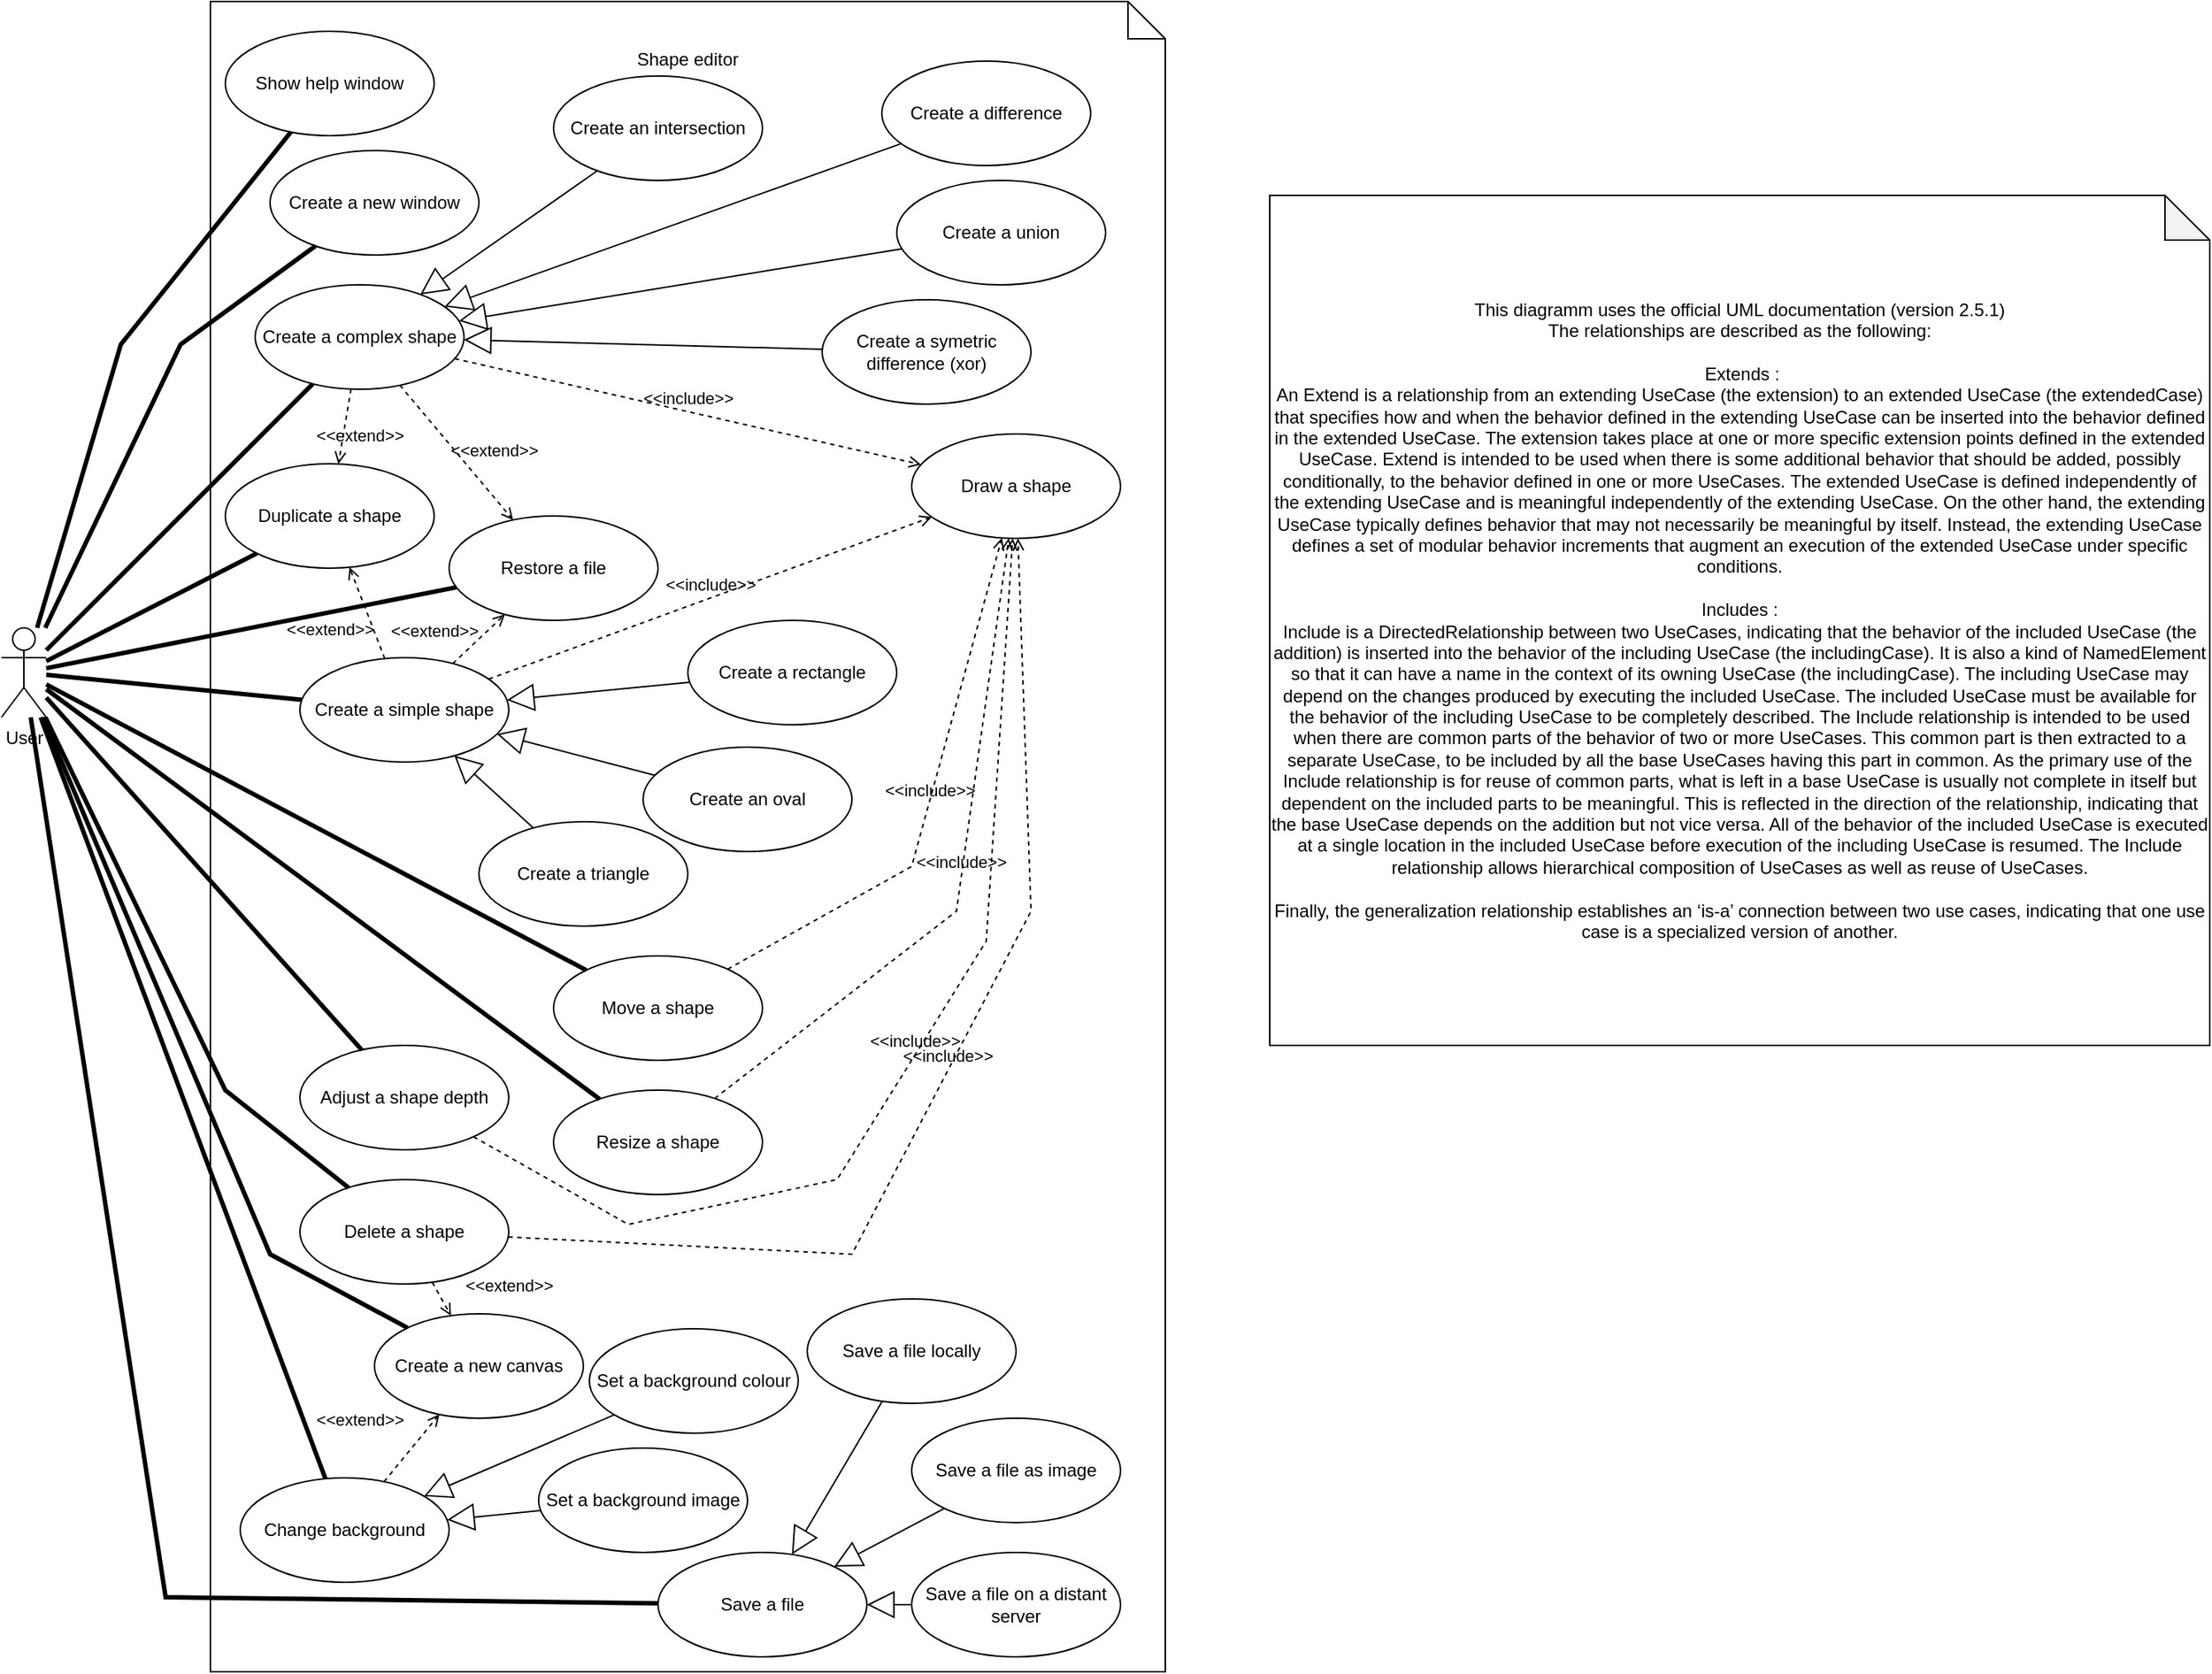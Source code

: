 <mxfile version="24.2.5" type="device">
  <diagram name="Page-1" id="GmKOVnu1HUBhw32VolcF">
    <mxGraphModel dx="3316" dy="1736" grid="1" gridSize="10" guides="1" tooltips="1" connect="1" arrows="1" fold="1" page="1" pageScale="1" pageWidth="827" pageHeight="1169" math="0" shadow="0">
      <root>
        <mxCell id="0" />
        <mxCell id="1" parent="0" />
        <mxCell id="gjoIWEntqids-umup4c_-11" value="Shape editor" style="shape=note2;boundedLbl=1;whiteSpace=wrap;html=1;size=25;verticalAlign=top;align=center;" parent="1" vertex="1">
          <mxGeometry x="160" y="10" width="640" height="1120" as="geometry" />
        </mxCell>
        <mxCell id="gjoIWEntqids-umup4c_-12" value="Create a simple shape" style="ellipse;whiteSpace=wrap;html=1;" parent="1" vertex="1">
          <mxGeometry x="220" y="450" width="140" height="70" as="geometry" />
        </mxCell>
        <mxCell id="gjoIWEntqids-umup4c_-13" value="Create a rectangle" style="ellipse;whiteSpace=wrap;html=1;" parent="1" vertex="1">
          <mxGeometry x="480" y="425" width="140" height="70" as="geometry" />
        </mxCell>
        <mxCell id="gjoIWEntqids-umup4c_-16" value="Move&amp;nbsp;a shape" style="ellipse;whiteSpace=wrap;html=1;" parent="1" vertex="1">
          <mxGeometry x="390" y="650" width="140" height="70" as="geometry" />
        </mxCell>
        <mxCell id="gjoIWEntqids-umup4c_-17" value="Resize&amp;nbsp;a shape" style="ellipse;whiteSpace=wrap;html=1;" parent="1" vertex="1">
          <mxGeometry x="390" y="740" width="140" height="70" as="geometry" />
        </mxCell>
        <mxCell id="gjoIWEntqids-umup4c_-18" value="Save a file" style="ellipse;whiteSpace=wrap;html=1;" parent="1" vertex="1">
          <mxGeometry x="460" y="1050" width="140" height="70" as="geometry" />
        </mxCell>
        <mxCell id="gjoIWEntqids-umup4c_-19" value="Restore a file" style="ellipse;whiteSpace=wrap;html=1;" parent="1" vertex="1">
          <mxGeometry x="320" y="355" width="140" height="70" as="geometry" />
        </mxCell>
        <mxCell id="gjoIWEntqids-umup4c_-20" value="User" style="shape=umlActor;verticalLabelPosition=bottom;verticalAlign=top;html=1;" parent="1" vertex="1">
          <mxGeometry x="20" y="430" width="30" height="60" as="geometry" />
        </mxCell>
        <mxCell id="gjoIWEntqids-umup4c_-25" value="" style="endArrow=none;startArrow=none;endFill=0;startFill=0;endSize=8;html=1;verticalAlign=bottom;labelBackgroundColor=none;strokeWidth=3;rounded=0;" parent="1" source="gjoIWEntqids-umup4c_-20" target="gjoIWEntqids-umup4c_-12" edge="1">
          <mxGeometry width="160" relative="1" as="geometry">
            <mxPoint x="90" y="450" as="sourcePoint" />
            <mxPoint x="240" y="450" as="targetPoint" />
          </mxGeometry>
        </mxCell>
        <mxCell id="gjoIWEntqids-umup4c_-29" value="" style="endArrow=none;startArrow=none;endFill=0;startFill=0;endSize=8;html=1;verticalAlign=bottom;labelBackgroundColor=none;strokeWidth=3;rounded=0;" parent="1" source="gjoIWEntqids-umup4c_-20" target="gjoIWEntqids-umup4c_-16" edge="1">
          <mxGeometry width="160" relative="1" as="geometry">
            <mxPoint x="60" y="459" as="sourcePoint" />
            <mxPoint x="271" y="304" as="targetPoint" />
          </mxGeometry>
        </mxCell>
        <mxCell id="gjoIWEntqids-umup4c_-30" value="" style="endArrow=none;startArrow=none;endFill=0;startFill=0;endSize=8;html=1;verticalAlign=bottom;labelBackgroundColor=none;strokeWidth=3;rounded=0;" parent="1" source="gjoIWEntqids-umup4c_-20" target="gjoIWEntqids-umup4c_-17" edge="1">
          <mxGeometry width="160" relative="1" as="geometry">
            <mxPoint x="60" y="467" as="sourcePoint" />
            <mxPoint x="274" y="427" as="targetPoint" />
          </mxGeometry>
        </mxCell>
        <mxCell id="gjoIWEntqids-umup4c_-31" value="" style="endArrow=none;startArrow=none;endFill=0;startFill=0;endSize=8;html=1;verticalAlign=bottom;labelBackgroundColor=none;strokeWidth=3;rounded=0;" parent="1" source="gjoIWEntqids-umup4c_-20" target="gjoIWEntqids-umup4c_-19" edge="1">
          <mxGeometry width="160" relative="1" as="geometry">
            <mxPoint x="60" y="473" as="sourcePoint" />
            <mxPoint x="274" y="513" as="targetPoint" />
          </mxGeometry>
        </mxCell>
        <mxCell id="gjoIWEntqids-umup4c_-32" value="" style="endArrow=none;startArrow=none;endFill=0;startFill=0;endSize=8;html=1;verticalAlign=bottom;labelBackgroundColor=none;strokeWidth=3;rounded=0;" parent="1" source="gjoIWEntqids-umup4c_-20" target="gjoIWEntqids-umup4c_-18" edge="1">
          <mxGeometry width="160" relative="1" as="geometry">
            <mxPoint x="60" y="483" as="sourcePoint" />
            <mxPoint x="264" y="655" as="targetPoint" />
            <Array as="points">
              <mxPoint x="130" y="1080" />
            </Array>
          </mxGeometry>
        </mxCell>
        <mxCell id="gjoIWEntqids-umup4c_-35" value="Create a complex&amp;nbsp;shape" style="ellipse;whiteSpace=wrap;html=1;" parent="1" vertex="1">
          <mxGeometry x="190" y="200" width="140" height="70" as="geometry" />
        </mxCell>
        <mxCell id="gjoIWEntqids-umup4c_-36" value="" style="endArrow=none;startArrow=none;endFill=0;startFill=0;endSize=8;html=1;verticalAlign=bottom;labelBackgroundColor=none;strokeWidth=3;rounded=0;" parent="1" source="gjoIWEntqids-umup4c_-20" target="gjoIWEntqids-umup4c_-35" edge="1">
          <mxGeometry width="160" relative="1" as="geometry">
            <mxPoint x="60" y="467" as="sourcePoint" />
            <mxPoint x="276" y="419" as="targetPoint" />
          </mxGeometry>
        </mxCell>
        <mxCell id="gjoIWEntqids-umup4c_-37" value="Create an intersection" style="ellipse;whiteSpace=wrap;html=1;" parent="1" vertex="1">
          <mxGeometry x="390" y="60" width="140" height="70" as="geometry" />
        </mxCell>
        <mxCell id="gjoIWEntqids-umup4c_-38" value="Create a union" style="ellipse;whiteSpace=wrap;html=1;" parent="1" vertex="1">
          <mxGeometry x="620" y="130" width="140" height="70" as="geometry" />
        </mxCell>
        <mxCell id="gjoIWEntqids-umup4c_-39" value="Create a difference" style="ellipse;whiteSpace=wrap;html=1;" parent="1" vertex="1">
          <mxGeometry x="610" y="50" width="140" height="70" as="geometry" />
        </mxCell>
        <mxCell id="gjoIWEntqids-umup4c_-49" value="Draw a shape" style="ellipse;whiteSpace=wrap;html=1;" parent="1" vertex="1">
          <mxGeometry x="630" y="300" width="140" height="70" as="geometry" />
        </mxCell>
        <mxCell id="gjoIWEntqids-umup4c_-50" value="&amp;lt;&amp;lt;include&amp;gt;&amp;gt;" style="html=1;verticalAlign=bottom;labelBackgroundColor=none;endArrow=open;endFill=0;dashed=1;rounded=0;" parent="1" source="gjoIWEntqids-umup4c_-35" target="gjoIWEntqids-umup4c_-49" edge="1">
          <mxGeometry width="160" relative="1" as="geometry">
            <mxPoint x="430" y="330" as="sourcePoint" />
            <mxPoint x="590" y="330" as="targetPoint" />
          </mxGeometry>
        </mxCell>
        <mxCell id="gjoIWEntqids-umup4c_-51" value="&amp;lt;&amp;lt;include&amp;gt;&amp;gt;" style="html=1;verticalAlign=bottom;labelBackgroundColor=none;endArrow=open;endFill=0;dashed=1;rounded=0;" parent="1" source="gjoIWEntqids-umup4c_-12" target="gjoIWEntqids-umup4c_-49" edge="1">
          <mxGeometry width="160" relative="1" as="geometry">
            <mxPoint x="406" y="307" as="sourcePoint" />
            <mxPoint x="654" y="353" as="targetPoint" />
          </mxGeometry>
        </mxCell>
        <mxCell id="gjoIWEntqids-umup4c_-52" value="&amp;lt;&amp;lt;include&amp;gt;&amp;gt;" style="html=1;verticalAlign=bottom;labelBackgroundColor=none;endArrow=open;endFill=0;dashed=1;rounded=0;" parent="1" source="gjoIWEntqids-umup4c_-16" target="gjoIWEntqids-umup4c_-49" edge="1">
          <mxGeometry width="160" relative="1" as="geometry">
            <mxPoint x="409" y="398" as="sourcePoint" />
            <mxPoint x="652" y="372" as="targetPoint" />
            <Array as="points">
              <mxPoint x="630" y="590" />
            </Array>
          </mxGeometry>
        </mxCell>
        <mxCell id="gjoIWEntqids-umup4c_-53" value="&amp;lt;&amp;lt;include&amp;gt;&amp;gt;" style="html=1;verticalAlign=bottom;labelBackgroundColor=none;endArrow=open;endFill=0;dashed=1;rounded=0;" parent="1" source="gjoIWEntqids-umup4c_-17" target="gjoIWEntqids-umup4c_-49" edge="1">
          <mxGeometry width="160" relative="1" as="geometry">
            <mxPoint x="409" y="398" as="sourcePoint" />
            <mxPoint x="652" y="372" as="targetPoint" />
            <Array as="points">
              <mxPoint x="660" y="620" />
            </Array>
          </mxGeometry>
        </mxCell>
        <mxCell id="AcUa_AKjGAC0bcapaDOY-7" value="Create a symetric difference (xor)" style="ellipse;whiteSpace=wrap;html=1;" parent="1" vertex="1">
          <mxGeometry x="570" y="210" width="140" height="70" as="geometry" />
        </mxCell>
        <mxCell id="AcUa_AKjGAC0bcapaDOY-9" value="Create an oval" style="ellipse;whiteSpace=wrap;html=1;" parent="1" vertex="1">
          <mxGeometry x="450" y="510" width="140" height="70" as="geometry" />
        </mxCell>
        <mxCell id="AcUa_AKjGAC0bcapaDOY-11" value="Create a triangle" style="ellipse;whiteSpace=wrap;html=1;" parent="1" vertex="1">
          <mxGeometry x="340" y="560" width="140" height="70" as="geometry" />
        </mxCell>
        <mxCell id="AcUa_AKjGAC0bcapaDOY-14" value="Change background" style="ellipse;whiteSpace=wrap;html=1;" parent="1" vertex="1">
          <mxGeometry x="180" y="1000" width="140" height="70" as="geometry" />
        </mxCell>
        <mxCell id="AcUa_AKjGAC0bcapaDOY-15" value="Set a background colour" style="ellipse;whiteSpace=wrap;html=1;" parent="1" vertex="1">
          <mxGeometry x="414" y="900" width="140" height="70" as="geometry" />
        </mxCell>
        <mxCell id="AcUa_AKjGAC0bcapaDOY-16" value="Set a background image" style="ellipse;whiteSpace=wrap;html=1;" parent="1" vertex="1">
          <mxGeometry x="380" y="980" width="140" height="70" as="geometry" />
        </mxCell>
        <mxCell id="AcUa_AKjGAC0bcapaDOY-19" value="" style="endArrow=none;startArrow=none;endFill=0;startFill=0;endSize=8;html=1;verticalAlign=bottom;labelBackgroundColor=none;strokeWidth=3;rounded=0;" parent="1" source="gjoIWEntqids-umup4c_-20" target="AcUa_AKjGAC0bcapaDOY-14" edge="1">
          <mxGeometry width="160" relative="1" as="geometry">
            <mxPoint x="120" y="540" as="sourcePoint" />
            <mxPoint x="431" y="756" as="targetPoint" />
          </mxGeometry>
        </mxCell>
        <mxCell id="AcUa_AKjGAC0bcapaDOY-20" value="Save a file locally" style="ellipse;whiteSpace=wrap;html=1;" parent="1" vertex="1">
          <mxGeometry x="560" y="880" width="140" height="70" as="geometry" />
        </mxCell>
        <mxCell id="AcUa_AKjGAC0bcapaDOY-21" value="Save a file on a distant server" style="ellipse;whiteSpace=wrap;html=1;" parent="1" vertex="1">
          <mxGeometry x="630" y="1050" width="140" height="70" as="geometry" />
        </mxCell>
        <mxCell id="AcUa_AKjGAC0bcapaDOY-22" value="Save a file as image" style="ellipse;whiteSpace=wrap;html=1;" parent="1" vertex="1">
          <mxGeometry x="630" y="960" width="140" height="70" as="geometry" />
        </mxCell>
        <mxCell id="AcUa_AKjGAC0bcapaDOY-27" value="Delete a shape" style="ellipse;whiteSpace=wrap;html=1;" parent="1" vertex="1">
          <mxGeometry x="220" y="800" width="140" height="70" as="geometry" />
        </mxCell>
        <mxCell id="AcUa_AKjGAC0bcapaDOY-28" value="" style="endArrow=none;startArrow=none;endFill=0;startFill=0;endSize=8;html=1;verticalAlign=bottom;labelBackgroundColor=none;strokeWidth=3;rounded=0;" parent="1" source="gjoIWEntqids-umup4c_-20" target="AcUa_AKjGAC0bcapaDOY-27" edge="1">
          <mxGeometry width="160" relative="1" as="geometry">
            <mxPoint x="56" y="500" as="sourcePoint" />
            <mxPoint x="228" y="981" as="targetPoint" />
            <Array as="points">
              <mxPoint x="170" y="740" />
            </Array>
          </mxGeometry>
        </mxCell>
        <mxCell id="AcUa_AKjGAC0bcapaDOY-29" value="&amp;lt;&amp;lt;include&amp;gt;&amp;gt;" style="html=1;verticalAlign=bottom;labelBackgroundColor=none;endArrow=open;endFill=0;dashed=1;rounded=0;" parent="1" source="AcUa_AKjGAC0bcapaDOY-27" target="gjoIWEntqids-umup4c_-49" edge="1">
          <mxGeometry x="-0.0" width="160" relative="1" as="geometry">
            <mxPoint x="508" y="756" as="sourcePoint" />
            <mxPoint x="705" y="380" as="targetPoint" />
            <Array as="points">
              <mxPoint x="590" y="850" />
              <mxPoint x="710" y="620" />
            </Array>
            <mxPoint as="offset" />
          </mxGeometry>
        </mxCell>
        <mxCell id="AcUa_AKjGAC0bcapaDOY-30" value="Show help window" style="ellipse;whiteSpace=wrap;html=1;" parent="1" vertex="1">
          <mxGeometry x="170" y="30" width="140" height="70" as="geometry" />
        </mxCell>
        <mxCell id="AcUa_AKjGAC0bcapaDOY-31" value="" style="endArrow=none;startArrow=none;endFill=0;startFill=0;endSize=8;html=1;verticalAlign=bottom;labelBackgroundColor=none;strokeWidth=3;rounded=0;" parent="1" source="gjoIWEntqids-umup4c_-20" target="AcUa_AKjGAC0bcapaDOY-30" edge="1">
          <mxGeometry width="160" relative="1" as="geometry">
            <mxPoint x="60" y="455" as="sourcePoint" />
            <mxPoint x="239" y="276" as="targetPoint" />
            <Array as="points">
              <mxPoint x="100" y="240" />
            </Array>
          </mxGeometry>
        </mxCell>
        <mxCell id="AcUa_AKjGAC0bcapaDOY-32" value="Adjust a shape depth" style="ellipse;whiteSpace=wrap;html=1;" parent="1" vertex="1">
          <mxGeometry x="220" y="710" width="140" height="70" as="geometry" />
        </mxCell>
        <mxCell id="AcUa_AKjGAC0bcapaDOY-33" value="&amp;lt;&amp;lt;include&amp;gt;&amp;gt;" style="html=1;verticalAlign=bottom;labelBackgroundColor=none;endArrow=open;endFill=0;dashed=1;rounded=0;" parent="1" source="AcUa_AKjGAC0bcapaDOY-32" target="gjoIWEntqids-umup4c_-49" edge="1">
          <mxGeometry width="160" relative="1" as="geometry">
            <mxPoint x="340" y="856" as="sourcePoint" />
            <mxPoint x="711" y="380" as="targetPoint" />
            <Array as="points">
              <mxPoint x="440" y="830" />
              <mxPoint x="580" y="800" />
              <mxPoint x="680" y="640" />
            </Array>
          </mxGeometry>
        </mxCell>
        <mxCell id="AcUa_AKjGAC0bcapaDOY-34" value="" style="endArrow=none;startArrow=none;endFill=0;startFill=0;endSize=8;html=1;verticalAlign=bottom;labelBackgroundColor=none;strokeWidth=3;rounded=0;" parent="1" source="gjoIWEntqids-umup4c_-20" target="AcUa_AKjGAC0bcapaDOY-32" edge="1">
          <mxGeometry width="160" relative="1" as="geometry">
            <mxPoint x="60" y="496" as="sourcePoint" />
            <mxPoint x="250" y="821" as="targetPoint" />
          </mxGeometry>
        </mxCell>
        <mxCell id="AcUa_AKjGAC0bcapaDOY-35" value="Duplicate a shape" style="ellipse;whiteSpace=wrap;html=1;" parent="1" vertex="1">
          <mxGeometry x="170" y="320" width="140" height="70" as="geometry" />
        </mxCell>
        <mxCell id="AcUa_AKjGAC0bcapaDOY-38" value="" style="endArrow=none;startArrow=none;endFill=0;startFill=0;endSize=8;html=1;verticalAlign=bottom;labelBackgroundColor=none;strokeWidth=3;rounded=0;" parent="1" source="gjoIWEntqids-umup4c_-20" target="AcUa_AKjGAC0bcapaDOY-35" edge="1">
          <mxGeometry width="160" relative="1" as="geometry">
            <mxPoint x="60" y="467" as="sourcePoint" />
            <mxPoint x="335" y="413" as="targetPoint" />
          </mxGeometry>
        </mxCell>
        <mxCell id="AcUa_AKjGAC0bcapaDOY-39" value="Create a new canvas" style="ellipse;whiteSpace=wrap;html=1;" parent="1" vertex="1">
          <mxGeometry x="270" y="890" width="140" height="70" as="geometry" />
        </mxCell>
        <mxCell id="AcUa_AKjGAC0bcapaDOY-42" value="" style="endArrow=none;startArrow=none;endFill=0;startFill=0;endSize=8;html=1;verticalAlign=bottom;labelBackgroundColor=none;strokeWidth=3;rounded=0;" parent="1" source="gjoIWEntqids-umup4c_-20" target="AcUa_AKjGAC0bcapaDOY-39" edge="1">
          <mxGeometry width="160" relative="1" as="geometry">
            <mxPoint x="56" y="500" as="sourcePoint" />
            <mxPoint x="247" y="1011" as="targetPoint" />
            <Array as="points">
              <mxPoint x="200" y="850" />
            </Array>
          </mxGeometry>
        </mxCell>
        <mxCell id="AcUa_AKjGAC0bcapaDOY-43" value="Create a new window" style="ellipse;whiteSpace=wrap;html=1;" parent="1" vertex="1">
          <mxGeometry x="200" y="110" width="140" height="70" as="geometry" />
        </mxCell>
        <mxCell id="AcUa_AKjGAC0bcapaDOY-44" value="" style="endArrow=none;startArrow=none;endFill=0;startFill=0;endSize=8;html=1;verticalAlign=bottom;labelBackgroundColor=none;strokeWidth=3;rounded=0;" parent="1" source="gjoIWEntqids-umup4c_-20" target="AcUa_AKjGAC0bcapaDOY-43" edge="1">
          <mxGeometry width="160" relative="1" as="geometry">
            <mxPoint x="60" y="441" as="sourcePoint" />
            <mxPoint x="232" y="109" as="targetPoint" />
            <Array as="points">
              <mxPoint x="140" y="240" />
            </Array>
          </mxGeometry>
        </mxCell>
        <mxCell id="A62mcifbICNrXdJddmKf-1" value="" style="endArrow=block;endSize=16;endFill=0;html=1;rounded=0;" parent="1" source="gjoIWEntqids-umup4c_-37" target="gjoIWEntqids-umup4c_-35" edge="1">
          <mxGeometry width="160" relative="1" as="geometry">
            <mxPoint x="557" y="188" as="sourcePoint" />
            <mxPoint x="383" y="262" as="targetPoint" />
          </mxGeometry>
        </mxCell>
        <mxCell id="A62mcifbICNrXdJddmKf-2" value="" style="endArrow=block;endSize=16;endFill=0;html=1;rounded=0;" parent="1" source="gjoIWEntqids-umup4c_-39" target="gjoIWEntqids-umup4c_-35" edge="1">
          <mxGeometry width="160" relative="1" as="geometry">
            <mxPoint x="429" y="133" as="sourcePoint" />
            <mxPoint x="311" y="217" as="targetPoint" />
          </mxGeometry>
        </mxCell>
        <mxCell id="A62mcifbICNrXdJddmKf-3" value="" style="endArrow=block;endSize=16;endFill=0;html=1;rounded=0;" parent="1" source="gjoIWEntqids-umup4c_-38" target="gjoIWEntqids-umup4c_-35" edge="1">
          <mxGeometry width="160" relative="1" as="geometry">
            <mxPoint x="633" y="115" as="sourcePoint" />
            <mxPoint x="327" y="225" as="targetPoint" />
          </mxGeometry>
        </mxCell>
        <mxCell id="A62mcifbICNrXdJddmKf-4" value="" style="endArrow=block;endSize=16;endFill=0;html=1;rounded=0;" parent="1" source="AcUa_AKjGAC0bcapaDOY-7" target="gjoIWEntqids-umup4c_-35" edge="1">
          <mxGeometry width="160" relative="1" as="geometry">
            <mxPoint x="643" y="125" as="sourcePoint" />
            <mxPoint x="337" y="235" as="targetPoint" />
          </mxGeometry>
        </mxCell>
        <mxCell id="A62mcifbICNrXdJddmKf-5" value="" style="endArrow=block;endSize=16;endFill=0;html=1;rounded=0;" parent="1" source="AcUa_AKjGAC0bcapaDOY-20" target="gjoIWEntqids-umup4c_-18" edge="1">
          <mxGeometry width="160" relative="1" as="geometry">
            <mxPoint x="783" y="840" as="sourcePoint" />
            <mxPoint x="477" y="950" as="targetPoint" />
          </mxGeometry>
        </mxCell>
        <mxCell id="A62mcifbICNrXdJddmKf-6" value="" style="endArrow=block;endSize=16;endFill=0;html=1;rounded=0;" parent="1" source="AcUa_AKjGAC0bcapaDOY-22" target="gjoIWEntqids-umup4c_-18" edge="1">
          <mxGeometry width="160" relative="1" as="geometry">
            <mxPoint x="826" y="960" as="sourcePoint" />
            <mxPoint x="520" y="1070" as="targetPoint" />
          </mxGeometry>
        </mxCell>
        <mxCell id="A62mcifbICNrXdJddmKf-7" value="" style="endArrow=block;endSize=16;endFill=0;html=1;rounded=0;" parent="1" source="AcUa_AKjGAC0bcapaDOY-21" target="gjoIWEntqids-umup4c_-18" edge="1">
          <mxGeometry width="160" relative="1" as="geometry">
            <mxPoint x="662" y="1030" as="sourcePoint" />
            <mxPoint x="588" y="1070" as="targetPoint" />
          </mxGeometry>
        </mxCell>
        <mxCell id="A62mcifbICNrXdJddmKf-8" value="" style="endArrow=block;endSize=16;endFill=0;html=1;rounded=0;" parent="1" source="AcUa_AKjGAC0bcapaDOY-15" target="AcUa_AKjGAC0bcapaDOY-14" edge="1">
          <mxGeometry width="160" relative="1" as="geometry">
            <mxPoint x="620" y="959" as="sourcePoint" />
            <mxPoint x="560" y="1061" as="targetPoint" />
          </mxGeometry>
        </mxCell>
        <mxCell id="A62mcifbICNrXdJddmKf-9" value="" style="endArrow=block;endSize=16;endFill=0;html=1;rounded=0;" parent="1" source="AcUa_AKjGAC0bcapaDOY-16" target="AcUa_AKjGAC0bcapaDOY-14" edge="1">
          <mxGeometry width="160" relative="1" as="geometry">
            <mxPoint x="441" y="968" as="sourcePoint" />
            <mxPoint x="313" y="1022" as="targetPoint" />
          </mxGeometry>
        </mxCell>
        <mxCell id="A62mcifbICNrXdJddmKf-10" value="&amp;lt;&amp;lt;extend&amp;gt;&amp;gt;" style="html=1;verticalAlign=bottom;labelBackgroundColor=none;endArrow=open;endFill=0;dashed=1;rounded=0;" parent="1" source="AcUa_AKjGAC0bcapaDOY-27" target="AcUa_AKjGAC0bcapaDOY-39" edge="1">
          <mxGeometry x="1" y="40" width="160" relative="1" as="geometry">
            <mxPoint x="387" y="574" as="sourcePoint" />
            <mxPoint x="334" y="526" as="targetPoint" />
            <mxPoint x="4" y="8" as="offset" />
          </mxGeometry>
        </mxCell>
        <mxCell id="A62mcifbICNrXdJddmKf-11" value="&amp;lt;&amp;lt;extend&amp;gt;&amp;gt;" style="html=1;verticalAlign=bottom;labelBackgroundColor=none;endArrow=open;endFill=0;dashed=1;rounded=0;" parent="1" source="AcUa_AKjGAC0bcapaDOY-14" target="AcUa_AKjGAC0bcapaDOY-39" edge="1">
          <mxGeometry x="-0.494" y="33" width="160" relative="1" as="geometry">
            <mxPoint x="319" y="879" as="sourcePoint" />
            <mxPoint x="331" y="901" as="targetPoint" />
            <mxPoint as="offset" />
          </mxGeometry>
        </mxCell>
        <mxCell id="A62mcifbICNrXdJddmKf-12" value="" style="endArrow=block;endSize=16;endFill=0;html=1;rounded=0;" parent="1" source="gjoIWEntqids-umup4c_-13" target="gjoIWEntqids-umup4c_-12" edge="1">
          <mxGeometry width="160" relative="1" as="geometry">
            <mxPoint x="633" y="115" as="sourcePoint" />
            <mxPoint x="327" y="225" as="targetPoint" />
          </mxGeometry>
        </mxCell>
        <mxCell id="A62mcifbICNrXdJddmKf-13" value="" style="endArrow=block;endSize=16;endFill=0;html=1;rounded=0;" parent="1" source="AcUa_AKjGAC0bcapaDOY-9" target="gjoIWEntqids-umup4c_-12" edge="1">
          <mxGeometry width="160" relative="1" as="geometry">
            <mxPoint x="491" y="476" as="sourcePoint" />
            <mxPoint x="369" y="488" as="targetPoint" />
          </mxGeometry>
        </mxCell>
        <mxCell id="A62mcifbICNrXdJddmKf-14" value="" style="endArrow=block;endSize=16;endFill=0;html=1;rounded=0;" parent="1" source="AcUa_AKjGAC0bcapaDOY-11" target="gjoIWEntqids-umup4c_-12" edge="1">
          <mxGeometry width="160" relative="1" as="geometry">
            <mxPoint x="501" y="486" as="sourcePoint" />
            <mxPoint x="379" y="498" as="targetPoint" />
          </mxGeometry>
        </mxCell>
        <mxCell id="A62mcifbICNrXdJddmKf-15" value="&amp;lt;&amp;lt;extend&amp;gt;&amp;gt;" style="html=1;verticalAlign=bottom;labelBackgroundColor=none;endArrow=open;endFill=0;dashed=1;rounded=0;" parent="1" source="gjoIWEntqids-umup4c_-12" target="gjoIWEntqids-umup4c_-19" edge="1">
          <mxGeometry x="-0.977" y="19" width="160" relative="1" as="geometry">
            <mxPoint x="319" y="879" as="sourcePoint" />
            <mxPoint x="331" y="901" as="targetPoint" />
            <mxPoint y="1" as="offset" />
          </mxGeometry>
        </mxCell>
        <mxCell id="A62mcifbICNrXdJddmKf-16" value="&amp;lt;&amp;lt;extend&amp;gt;&amp;gt;" style="html=1;verticalAlign=bottom;labelBackgroundColor=none;endArrow=open;endFill=0;dashed=1;rounded=0;" parent="1" source="gjoIWEntqids-umup4c_-12" target="AcUa_AKjGAC0bcapaDOY-35" edge="1">
          <mxGeometry x="-0.292" y="31" width="160" relative="1" as="geometry">
            <mxPoint x="332" y="464" as="sourcePoint" />
            <mxPoint x="367" y="431" as="targetPoint" />
            <mxPoint as="offset" />
          </mxGeometry>
        </mxCell>
        <mxCell id="A62mcifbICNrXdJddmKf-17" value="&amp;lt;&amp;lt;extend&amp;gt;&amp;gt;" style="html=1;verticalAlign=bottom;labelBackgroundColor=none;endArrow=open;endFill=0;dashed=1;rounded=0;" parent="1" source="gjoIWEntqids-umup4c_-35" target="AcUa_AKjGAC0bcapaDOY-35" edge="1">
          <mxGeometry x="0.516" y="12" width="160" relative="1" as="geometry">
            <mxPoint x="287" y="461" as="sourcePoint" />
            <mxPoint x="263" y="399" as="targetPoint" />
            <mxPoint as="offset" />
          </mxGeometry>
        </mxCell>
        <mxCell id="A62mcifbICNrXdJddmKf-18" value="&amp;lt;&amp;lt;extend&amp;gt;&amp;gt;" style="html=1;verticalAlign=bottom;labelBackgroundColor=none;endArrow=open;endFill=0;dashed=1;rounded=0;" parent="1" source="gjoIWEntqids-umup4c_-35" target="gjoIWEntqids-umup4c_-19" edge="1">
          <mxGeometry x="0.369" y="14" width="160" relative="1" as="geometry">
            <mxPoint x="264" y="280" as="sourcePoint" />
            <mxPoint x="256" y="330" as="targetPoint" />
            <mxPoint as="offset" />
          </mxGeometry>
        </mxCell>
        <mxCell id="A62mcifbICNrXdJddmKf-19" value="This diagramm uses the official UML documentation (version 2.5.1)&lt;div&gt;The relationships are described as the following:&lt;br&gt;&lt;br&gt;&amp;nbsp;Extends :&lt;br&gt;An Extend is a relationship from an extending UseCase (the extension) to an extended UseCase (the extendedCase) that specifies how and when the behavior defined in the extending UseCase can be inserted into the behavior defined in the extended UseCase. The extension takes place at one or more specific extension points defined in the extended UseCase.&amp;nbsp;&lt;span style=&quot;background-color: initial;&quot;&gt;Extend is intended to be used when there is some additional behavior that should be added, possibly conditionally, to&amp;nbsp;&lt;/span&gt;&lt;span style=&quot;background-color: initial;&quot;&gt;the behavior defined in one or more UseCases.&amp;nbsp;&lt;/span&gt;&lt;span style=&quot;background-color: initial;&quot;&gt;The extended UseCase is defined independently of the extending UseCase and is meaningful independently of the&amp;nbsp;&lt;/span&gt;&lt;span style=&quot;background-color: initial;&quot;&gt;extending UseCase. On the other hand, the extending UseCase typically defines behavior that may not necessarily be&amp;nbsp;&lt;/span&gt;&lt;span style=&quot;background-color: initial;&quot;&gt;meaningful by itself. Instead, the extending UseCase defines a set of modular behavior increments that augment an&amp;nbsp;&lt;/span&gt;&lt;span style=&quot;background-color: initial;&quot;&gt;execution of the extended UseCase under specific conditions.&lt;/span&gt;&lt;/div&gt;&lt;div&gt;&lt;br&gt;&lt;/div&gt;&lt;div&gt;Includes :&lt;br&gt;Include is a DirectedRelationship between two UseCases, indicating that the behavior of the included UseCase (the &lt;br&gt;addition) is inserted into the behavior of the including UseCase (the includingCase). It is also a kind of NamedElement so that it can have a name in the context of its owning UseCase (the includingCase). The including UseCase may depend on the changes produced by executing the included UseCase. The included UseCase must be available for the behavior of the including UseCase to be completely described. The Include relationship is intended to be used when there are common parts of the behavior of two or more UseCases. This common part is then extracted to a separate UseCase, to be included by all the base UseCases having this part in common. As the primary use of the Include relationship is for reuse of common parts, what is left in a base UseCase is usually not complete in itself but dependent on the included parts to be meaningful. This is reflected in the direction of the relationship, indicating that the base UseCase depends on the addition but not vice versa. All of the behavior of the included UseCase is executed at a single location in the included UseCase before execution of the including UseCase is resumed. The Include relationship allows hierarchical composition of UseCases as well as reuse of UseCases.&lt;br&gt;&lt;/div&gt;&lt;div&gt;&lt;br&gt;&lt;/div&gt;&lt;div&gt;Finally, the generalization relationship establishes an ‘is-a’ connection between two use cases, indicating that one use case is a specialized version of another.&lt;/div&gt;" style="shape=note;whiteSpace=wrap;html=1;backgroundOutline=1;darkOpacity=0.05;" parent="1" vertex="1">
          <mxGeometry x="870" y="140" width="630" height="570" as="geometry" />
        </mxCell>
      </root>
    </mxGraphModel>
  </diagram>
</mxfile>
